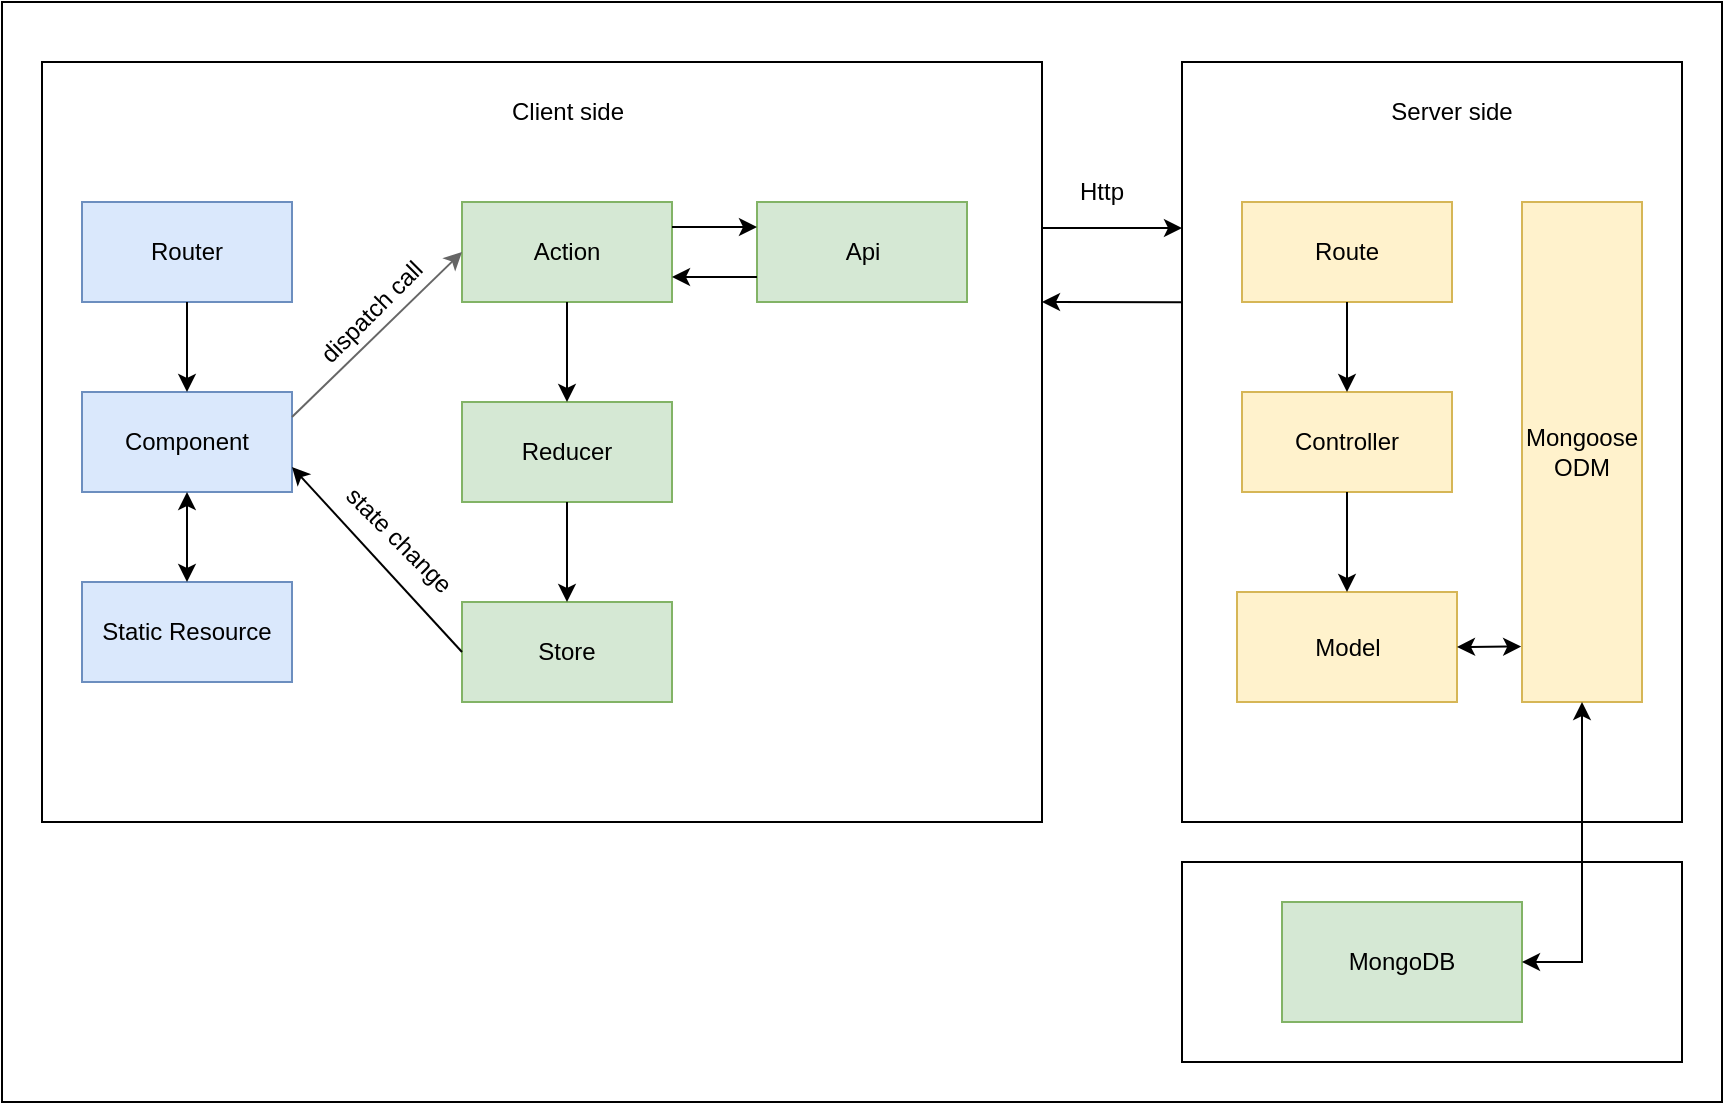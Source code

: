 <mxfile version="20.0.4" type="github">
  <diagram id="iQF-7EETvvd10qyqMGu-" name="Page-1">
    <mxGraphModel dx="1038" dy="579" grid="1" gridSize="10" guides="1" tooltips="1" connect="1" arrows="1" fold="1" page="1" pageScale="1" pageWidth="850" pageHeight="1100" math="0" shadow="0">
      <root>
        <mxCell id="0" />
        <mxCell id="1" parent="0" />
        <mxCell id="QBvRnoSDZ9DNLY7x9FU6-1" value="" style="rounded=0;whiteSpace=wrap;html=1;" vertex="1" parent="1">
          <mxGeometry x="40" y="120" width="860" height="550" as="geometry" />
        </mxCell>
        <mxCell id="QBvRnoSDZ9DNLY7x9FU6-8" value="" style="rounded=0;whiteSpace=wrap;html=1;" vertex="1" parent="1">
          <mxGeometry x="60" y="150" width="500" height="380" as="geometry" />
        </mxCell>
        <mxCell id="QBvRnoSDZ9DNLY7x9FU6-10" value="Component" style="rounded=0;whiteSpace=wrap;html=1;fillColor=#dae8fc;strokeColor=#6c8ebf;" vertex="1" parent="1">
          <mxGeometry x="80" y="315" width="105" height="50" as="geometry" />
        </mxCell>
        <mxCell id="QBvRnoSDZ9DNLY7x9FU6-11" value="Static Resource" style="rounded=0;whiteSpace=wrap;html=1;fillColor=#dae8fc;strokeColor=#6c8ebf;" vertex="1" parent="1">
          <mxGeometry x="80" y="410" width="105" height="50" as="geometry" />
        </mxCell>
        <mxCell id="QBvRnoSDZ9DNLY7x9FU6-12" value="Action" style="rounded=0;whiteSpace=wrap;html=1;fillColor=#d5e8d4;strokeColor=#82b366;" vertex="1" parent="1">
          <mxGeometry x="270" y="220" width="105" height="50" as="geometry" />
        </mxCell>
        <mxCell id="QBvRnoSDZ9DNLY7x9FU6-13" value="Store" style="rounded=0;whiteSpace=wrap;html=1;fillColor=#d5e8d4;strokeColor=#82b366;" vertex="1" parent="1">
          <mxGeometry x="270" y="420" width="105" height="50" as="geometry" />
        </mxCell>
        <mxCell id="QBvRnoSDZ9DNLY7x9FU6-14" value="Reducer" style="rounded=0;whiteSpace=wrap;html=1;fillColor=#d5e8d4;strokeColor=#82b366;" vertex="1" parent="1">
          <mxGeometry x="270" y="320" width="105" height="50" as="geometry" />
        </mxCell>
        <mxCell id="QBvRnoSDZ9DNLY7x9FU6-15" value="Router" style="rounded=0;whiteSpace=wrap;html=1;fillColor=#dae8fc;strokeColor=#6c8ebf;" vertex="1" parent="1">
          <mxGeometry x="80" y="220" width="105" height="50" as="geometry" />
        </mxCell>
        <mxCell id="QBvRnoSDZ9DNLY7x9FU6-16" value="" style="endArrow=classic;html=1;rounded=0;exitX=1;exitY=0.25;exitDx=0;exitDy=0;entryX=0;entryY=0.5;entryDx=0;entryDy=0;fillColor=#f5f5f5;strokeColor=#666666;fontColor=#CCFFE6;" edge="1" parent="1" source="QBvRnoSDZ9DNLY7x9FU6-10" target="QBvRnoSDZ9DNLY7x9FU6-12">
          <mxGeometry width="50" height="50" relative="1" as="geometry">
            <mxPoint x="400" y="400" as="sourcePoint" />
            <mxPoint x="450" y="350" as="targetPoint" />
          </mxGeometry>
        </mxCell>
        <mxCell id="QBvRnoSDZ9DNLY7x9FU6-19" value="" style="endArrow=classic;html=1;rounded=0;entryX=0.5;entryY=0;entryDx=0;entryDy=0;exitX=0.5;exitY=1;exitDx=0;exitDy=0;" edge="1" parent="1" source="QBvRnoSDZ9DNLY7x9FU6-14" target="QBvRnoSDZ9DNLY7x9FU6-13">
          <mxGeometry width="50" height="50" relative="1" as="geometry">
            <mxPoint x="383" y="370" as="sourcePoint" />
            <mxPoint x="450" y="350" as="targetPoint" />
          </mxGeometry>
        </mxCell>
        <mxCell id="QBvRnoSDZ9DNLY7x9FU6-20" value="" style="endArrow=classic;html=1;rounded=0;exitX=0.5;exitY=1;exitDx=0;exitDy=0;entryX=0.5;entryY=0;entryDx=0;entryDy=0;" edge="1" parent="1" source="QBvRnoSDZ9DNLY7x9FU6-12" target="QBvRnoSDZ9DNLY7x9FU6-14">
          <mxGeometry width="50" height="50" relative="1" as="geometry">
            <mxPoint x="383" y="270" as="sourcePoint" />
            <mxPoint x="383" y="320" as="targetPoint" />
          </mxGeometry>
        </mxCell>
        <mxCell id="QBvRnoSDZ9DNLY7x9FU6-21" value="Api" style="rounded=0;whiteSpace=wrap;html=1;fillColor=#d5e8d4;strokeColor=#82b366;" vertex="1" parent="1">
          <mxGeometry x="417.5" y="220" width="105" height="50" as="geometry" />
        </mxCell>
        <mxCell id="QBvRnoSDZ9DNLY7x9FU6-23" value="" style="endArrow=classic;html=1;rounded=0;exitX=0;exitY=0.5;exitDx=0;exitDy=0;entryX=1;entryY=0.75;entryDx=0;entryDy=0;" edge="1" parent="1" source="QBvRnoSDZ9DNLY7x9FU6-13" target="QBvRnoSDZ9DNLY7x9FU6-10">
          <mxGeometry width="50" height="50" relative="1" as="geometry">
            <mxPoint x="362.5" y="380" as="sourcePoint" />
            <mxPoint x="200" y="350" as="targetPoint" />
          </mxGeometry>
        </mxCell>
        <mxCell id="QBvRnoSDZ9DNLY7x9FU6-24" value="" style="endArrow=classic;html=1;rounded=0;fontColor=#CCFFE6;exitX=1;exitY=0.25;exitDx=0;exitDy=0;entryX=0;entryY=0.25;entryDx=0;entryDy=0;" edge="1" parent="1" source="QBvRnoSDZ9DNLY7x9FU6-12" target="QBvRnoSDZ9DNLY7x9FU6-21">
          <mxGeometry width="50" height="50" relative="1" as="geometry">
            <mxPoint x="400" y="400" as="sourcePoint" />
            <mxPoint x="450" y="350" as="targetPoint" />
          </mxGeometry>
        </mxCell>
        <mxCell id="QBvRnoSDZ9DNLY7x9FU6-25" value="" style="endArrow=classic;html=1;rounded=0;fontColor=#CCFFE6;exitX=0;exitY=0.75;exitDx=0;exitDy=0;entryX=1;entryY=0.75;entryDx=0;entryDy=0;" edge="1" parent="1" source="QBvRnoSDZ9DNLY7x9FU6-21" target="QBvRnoSDZ9DNLY7x9FU6-12">
          <mxGeometry width="50" height="50" relative="1" as="geometry">
            <mxPoint x="400" y="400" as="sourcePoint" />
            <mxPoint x="450" y="350" as="targetPoint" />
          </mxGeometry>
        </mxCell>
        <mxCell id="QBvRnoSDZ9DNLY7x9FU6-26" value="Client side" style="text;html=1;strokeColor=none;fillColor=none;align=center;verticalAlign=middle;whiteSpace=wrap;rounded=0;fontColor=#000000;" vertex="1" parent="1">
          <mxGeometry x="292.5" y="160" width="60" height="30" as="geometry" />
        </mxCell>
        <mxCell id="QBvRnoSDZ9DNLY7x9FU6-27" value="" style="rounded=0;whiteSpace=wrap;html=1;fontColor=#000000;" vertex="1" parent="1">
          <mxGeometry x="630" y="150" width="250" height="380" as="geometry" />
        </mxCell>
        <mxCell id="QBvRnoSDZ9DNLY7x9FU6-29" value="Route" style="rounded=0;whiteSpace=wrap;html=1;fillColor=#fff2cc;strokeColor=#d6b656;" vertex="1" parent="1">
          <mxGeometry x="660" y="220" width="105" height="50" as="geometry" />
        </mxCell>
        <mxCell id="QBvRnoSDZ9DNLY7x9FU6-30" value="Model" style="rounded=0;whiteSpace=wrap;html=1;fillColor=#fff2cc;strokeColor=#d6b656;" vertex="1" parent="1">
          <mxGeometry x="657.5" y="415" width="110" height="55" as="geometry" />
        </mxCell>
        <mxCell id="QBvRnoSDZ9DNLY7x9FU6-31" value="Controller" style="rounded=0;whiteSpace=wrap;html=1;fillColor=#fff2cc;strokeColor=#d6b656;" vertex="1" parent="1">
          <mxGeometry x="660" y="315" width="105" height="50" as="geometry" />
        </mxCell>
        <mxCell id="QBvRnoSDZ9DNLY7x9FU6-32" value="Mongoose&lt;br&gt;ODM" style="rounded=0;whiteSpace=wrap;html=1;fillColor=#fff2cc;strokeColor=#d6b656;" vertex="1" parent="1">
          <mxGeometry x="800" y="220" width="60" height="250" as="geometry" />
        </mxCell>
        <mxCell id="QBvRnoSDZ9DNLY7x9FU6-34" value="" style="endArrow=classic;html=1;rounded=0;fontColor=#000000;exitX=0.5;exitY=1;exitDx=0;exitDy=0;" edge="1" parent="1" source="QBvRnoSDZ9DNLY7x9FU6-31" target="QBvRnoSDZ9DNLY7x9FU6-30">
          <mxGeometry width="50" height="50" relative="1" as="geometry">
            <mxPoint x="725" y="360" as="sourcePoint" />
            <mxPoint x="450" y="340" as="targetPoint" />
          </mxGeometry>
        </mxCell>
        <mxCell id="QBvRnoSDZ9DNLY7x9FU6-35" value="" style="endArrow=classic;html=1;rounded=0;fontColor=#000000;exitX=0.5;exitY=1;exitDx=0;exitDy=0;" edge="1" parent="1" source="QBvRnoSDZ9DNLY7x9FU6-29" target="QBvRnoSDZ9DNLY7x9FU6-31">
          <mxGeometry width="50" height="50" relative="1" as="geometry">
            <mxPoint x="400" y="390" as="sourcePoint" />
            <mxPoint x="450" y="340" as="targetPoint" />
          </mxGeometry>
        </mxCell>
        <mxCell id="QBvRnoSDZ9DNLY7x9FU6-36" value="" style="rounded=0;whiteSpace=wrap;html=1;fontColor=#000000;" vertex="1" parent="1">
          <mxGeometry x="630" y="550" width="250" height="100" as="geometry" />
        </mxCell>
        <mxCell id="QBvRnoSDZ9DNLY7x9FU6-37" value="Server side" style="text;html=1;strokeColor=none;fillColor=none;align=center;verticalAlign=middle;whiteSpace=wrap;rounded=0;fontColor=#000000;" vertex="1" parent="1">
          <mxGeometry x="730" y="160" width="70" height="30" as="geometry" />
        </mxCell>
        <mxCell id="QBvRnoSDZ9DNLY7x9FU6-38" value="MongoDB" style="rounded=0;whiteSpace=wrap;html=1;fillColor=#d5e8d4;strokeColor=#82b366;" vertex="1" parent="1">
          <mxGeometry x="680" y="570" width="120" height="60" as="geometry" />
        </mxCell>
        <mxCell id="QBvRnoSDZ9DNLY7x9FU6-39" value="" style="endArrow=classic;startArrow=classic;html=1;rounded=0;fontColor=#000000;exitX=1;exitY=0.5;exitDx=0;exitDy=0;entryX=-0.007;entryY=0.889;entryDx=0;entryDy=0;entryPerimeter=0;" edge="1" parent="1" source="QBvRnoSDZ9DNLY7x9FU6-30" target="QBvRnoSDZ9DNLY7x9FU6-32">
          <mxGeometry width="50" height="50" relative="1" as="geometry">
            <mxPoint x="400" y="380" as="sourcePoint" />
            <mxPoint x="800" y="440" as="targetPoint" />
          </mxGeometry>
        </mxCell>
        <mxCell id="QBvRnoSDZ9DNLY7x9FU6-41" value="" style="endArrow=classic;startArrow=classic;html=1;rounded=0;fontColor=#000000;exitX=0.5;exitY=1;exitDx=0;exitDy=0;entryX=1;entryY=0.5;entryDx=0;entryDy=0;" edge="1" parent="1" source="QBvRnoSDZ9DNLY7x9FU6-32" target="QBvRnoSDZ9DNLY7x9FU6-38">
          <mxGeometry width="50" height="50" relative="1" as="geometry">
            <mxPoint x="400" y="380" as="sourcePoint" />
            <mxPoint x="450" y="330" as="targetPoint" />
            <Array as="points">
              <mxPoint x="830" y="600" />
            </Array>
          </mxGeometry>
        </mxCell>
        <mxCell id="QBvRnoSDZ9DNLY7x9FU6-42" value="" style="endArrow=classic;startArrow=classic;html=1;rounded=0;fontColor=#000000;exitX=0.5;exitY=1;exitDx=0;exitDy=0;" edge="1" parent="1" source="QBvRnoSDZ9DNLY7x9FU6-10" target="QBvRnoSDZ9DNLY7x9FU6-11">
          <mxGeometry width="50" height="50" relative="1" as="geometry">
            <mxPoint x="163" y="360" as="sourcePoint" />
            <mxPoint x="450" y="330" as="targetPoint" />
          </mxGeometry>
        </mxCell>
        <mxCell id="QBvRnoSDZ9DNLY7x9FU6-45" value="" style="endArrow=classic;html=1;rounded=0;fontColor=#000000;exitX=0.5;exitY=1;exitDx=0;exitDy=0;" edge="1" parent="1" source="QBvRnoSDZ9DNLY7x9FU6-15" target="QBvRnoSDZ9DNLY7x9FU6-10">
          <mxGeometry width="50" height="50" relative="1" as="geometry">
            <mxPoint x="400" y="380" as="sourcePoint" />
            <mxPoint x="450" y="330" as="targetPoint" />
          </mxGeometry>
        </mxCell>
        <mxCell id="QBvRnoSDZ9DNLY7x9FU6-46" value="" style="endArrow=classic;html=1;rounded=0;fontColor=#000000;" edge="1" parent="1">
          <mxGeometry width="50" height="50" relative="1" as="geometry">
            <mxPoint x="560" y="233" as="sourcePoint" />
            <mxPoint x="630" y="233" as="targetPoint" />
          </mxGeometry>
        </mxCell>
        <mxCell id="QBvRnoSDZ9DNLY7x9FU6-50" value="" style="endArrow=classic;html=1;rounded=0;exitX=0;exitY=0.316;exitDx=0;exitDy=0;exitPerimeter=0;" edge="1" parent="1" source="QBvRnoSDZ9DNLY7x9FU6-27">
          <mxGeometry width="50" height="50" relative="1" as="geometry">
            <mxPoint x="555" y="437.5" as="sourcePoint" />
            <mxPoint x="560" y="270" as="targetPoint" />
          </mxGeometry>
        </mxCell>
        <mxCell id="QBvRnoSDZ9DNLY7x9FU6-52" value="Http" style="text;html=1;strokeColor=none;fillColor=none;align=center;verticalAlign=middle;whiteSpace=wrap;rounded=0;fontColor=#000000;" vertex="1" parent="1">
          <mxGeometry x="560" y="200" width="60" height="30" as="geometry" />
        </mxCell>
        <mxCell id="QBvRnoSDZ9DNLY7x9FU6-54" value="dispatch call" style="text;html=1;strokeColor=none;fillColor=none;align=center;verticalAlign=middle;whiteSpace=wrap;rounded=0;fontColor=#000000;rotation=-45;" vertex="1" parent="1">
          <mxGeometry x="190.0" y="260" width="70" height="30" as="geometry" />
        </mxCell>
        <mxCell id="QBvRnoSDZ9DNLY7x9FU6-56" value="state change" style="text;html=1;strokeColor=none;fillColor=none;align=center;verticalAlign=middle;whiteSpace=wrap;rounded=0;fontColor=#000000;rotation=45;" vertex="1" parent="1">
          <mxGeometry x="198.54" y="373.54" width="80" height="30" as="geometry" />
        </mxCell>
      </root>
    </mxGraphModel>
  </diagram>
</mxfile>
